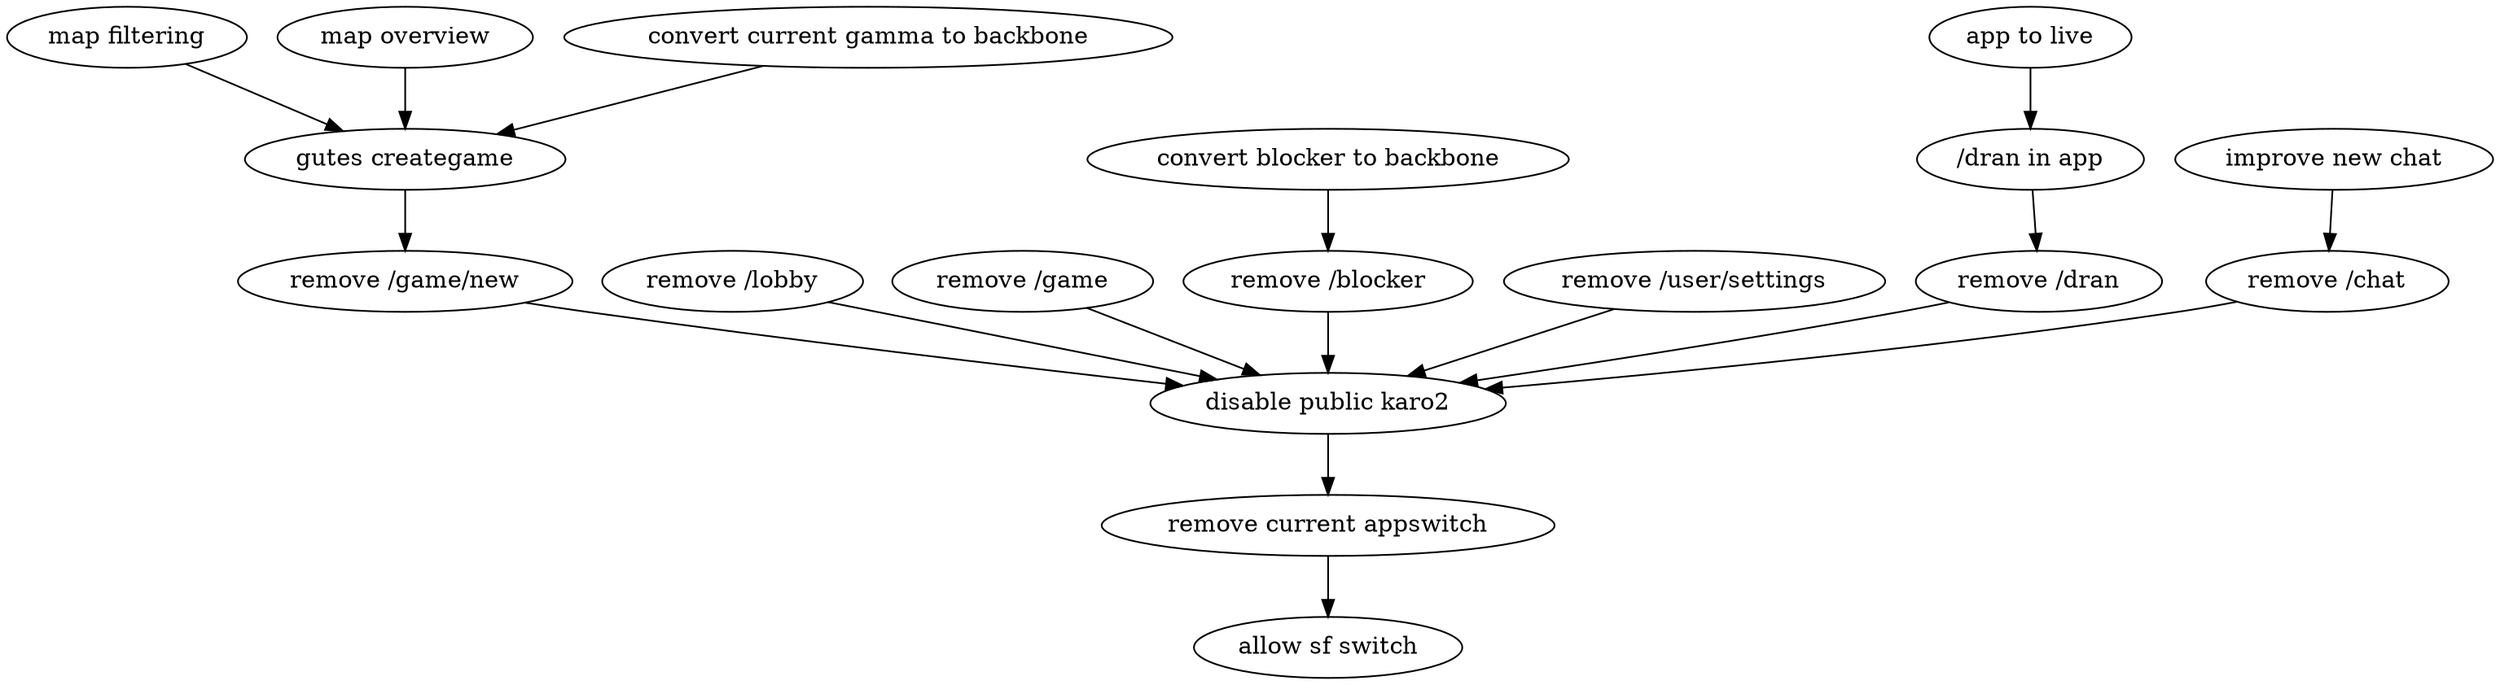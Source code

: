 digraph GROG { 

"map filtering" -> "gutes creategame"
"map overview" -> "gutes creategame"
"convert current gamma to backbone" -> "gutes creategame"
"gutes creategame" ->"remove /game/new"
"remove /game/new" -> "disable public karo2"
"remove /lobby" -> "disable public karo2"
"remove /game" -> "disable public karo2"
"convert blocker to backbone" -> "remove /blocker"
"remove /blocker" -> "disable public karo2"
"remove /user/settings" -> "disable public karo2"
"remove /dran" -> "disable public karo2"
"improve new chat" -> "remove /chat"
"remove /chat" -> "disable public karo2"
"disable public karo2" -> "remove current appswitch"
"remove current appswitch" -> "allow sf switch"
"/dran in app" -> "remove /dran"
"app to live" -> "/dran in app"
}